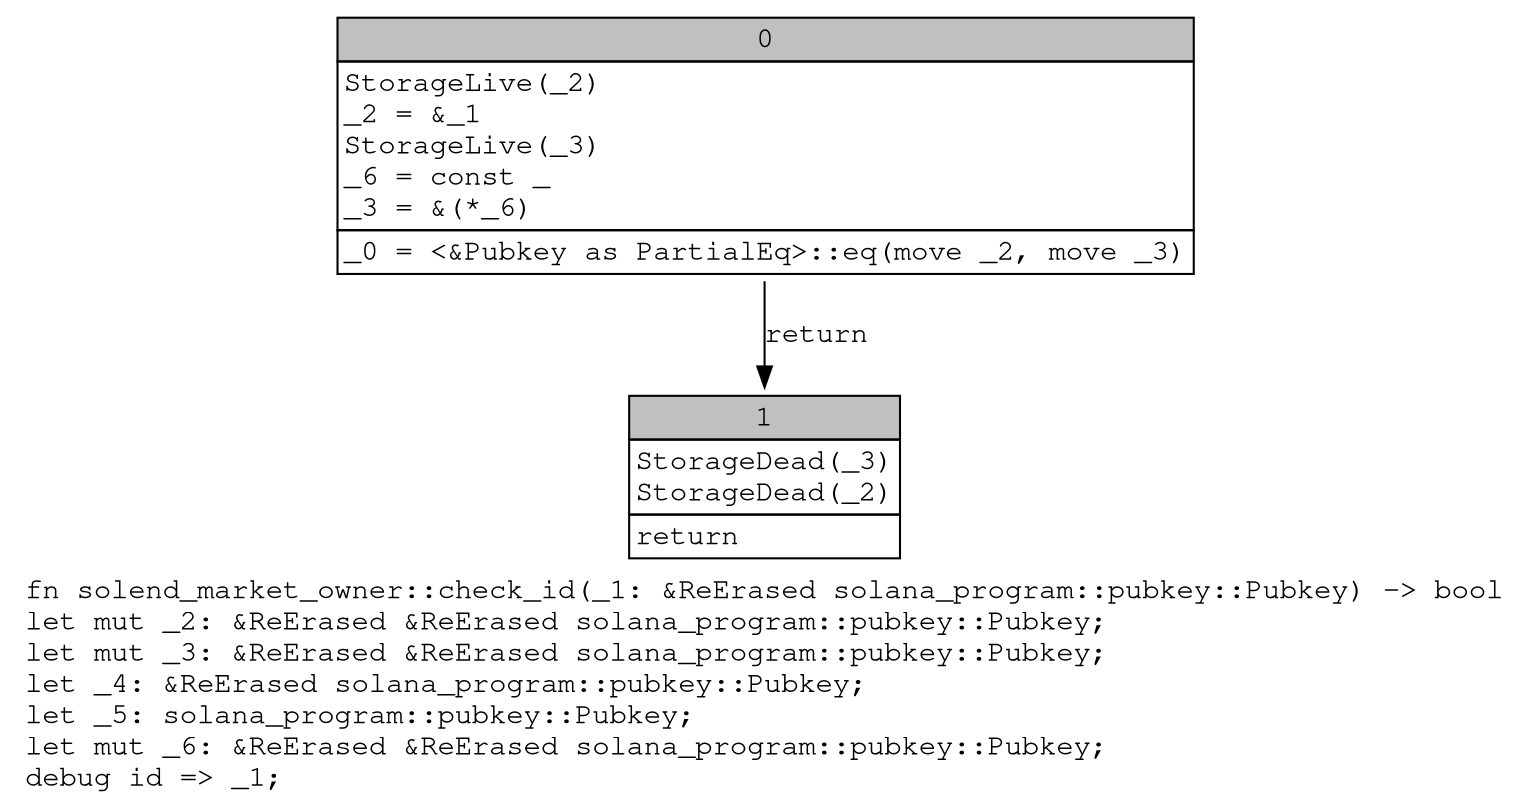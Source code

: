 digraph Mir_0_203 {
    graph [fontname="Courier, monospace"];
    node [fontname="Courier, monospace"];
    edge [fontname="Courier, monospace"];
    label=<fn solend_market_owner::check_id(_1: &amp;ReErased solana_program::pubkey::Pubkey) -&gt; bool<br align="left"/>let mut _2: &amp;ReErased &amp;ReErased solana_program::pubkey::Pubkey;<br align="left"/>let mut _3: &amp;ReErased &amp;ReErased solana_program::pubkey::Pubkey;<br align="left"/>let _4: &amp;ReErased solana_program::pubkey::Pubkey;<br align="left"/>let _5: solana_program::pubkey::Pubkey;<br align="left"/>let mut _6: &amp;ReErased &amp;ReErased solana_program::pubkey::Pubkey;<br align="left"/>debug id =&gt; _1;<br align="left"/>>;
    bb0__0_203 [shape="none", label=<<table border="0" cellborder="1" cellspacing="0"><tr><td bgcolor="gray" align="center" colspan="1">0</td></tr><tr><td align="left" balign="left">StorageLive(_2)<br/>_2 = &amp;_1<br/>StorageLive(_3)<br/>_6 = const _<br/>_3 = &amp;(*_6)<br/></td></tr><tr><td align="left">_0 = &lt;&amp;Pubkey as PartialEq&gt;::eq(move _2, move _3)</td></tr></table>>];
    bb1__0_203 [shape="none", label=<<table border="0" cellborder="1" cellspacing="0"><tr><td bgcolor="gray" align="center" colspan="1">1</td></tr><tr><td align="left" balign="left">StorageDead(_3)<br/>StorageDead(_2)<br/></td></tr><tr><td align="left">return</td></tr></table>>];
    bb0__0_203 -> bb1__0_203 [label="return"];
}
